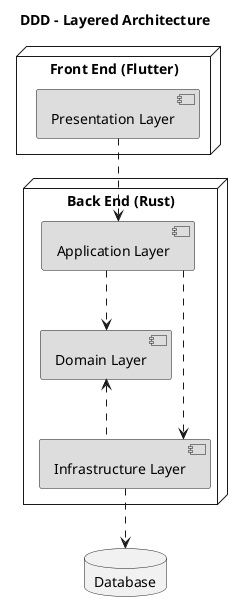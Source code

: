 @startuml DDDLayeredArchitecture
title DDD - Layered Architecture
top to bottom direction
skinparam linetype ortho

node "Front End (Flutter)" {
    component Presentation as "Presentation Layer" #DDDDDD
}

node "Back End (Rust)" {
    component Application as "Application Layer" #DDDDDD
    component Domain as "Domain Layer" #DDDDDD
    component Infrastructure as "Infrastructure Layer" #DDDDDD 
}

database "Database"

Presentation ..> Application
Application ..> Domain
Application ..> Infrastructure
Domain <.. Infrastructure
Infrastructure ..> Database
@enduml
